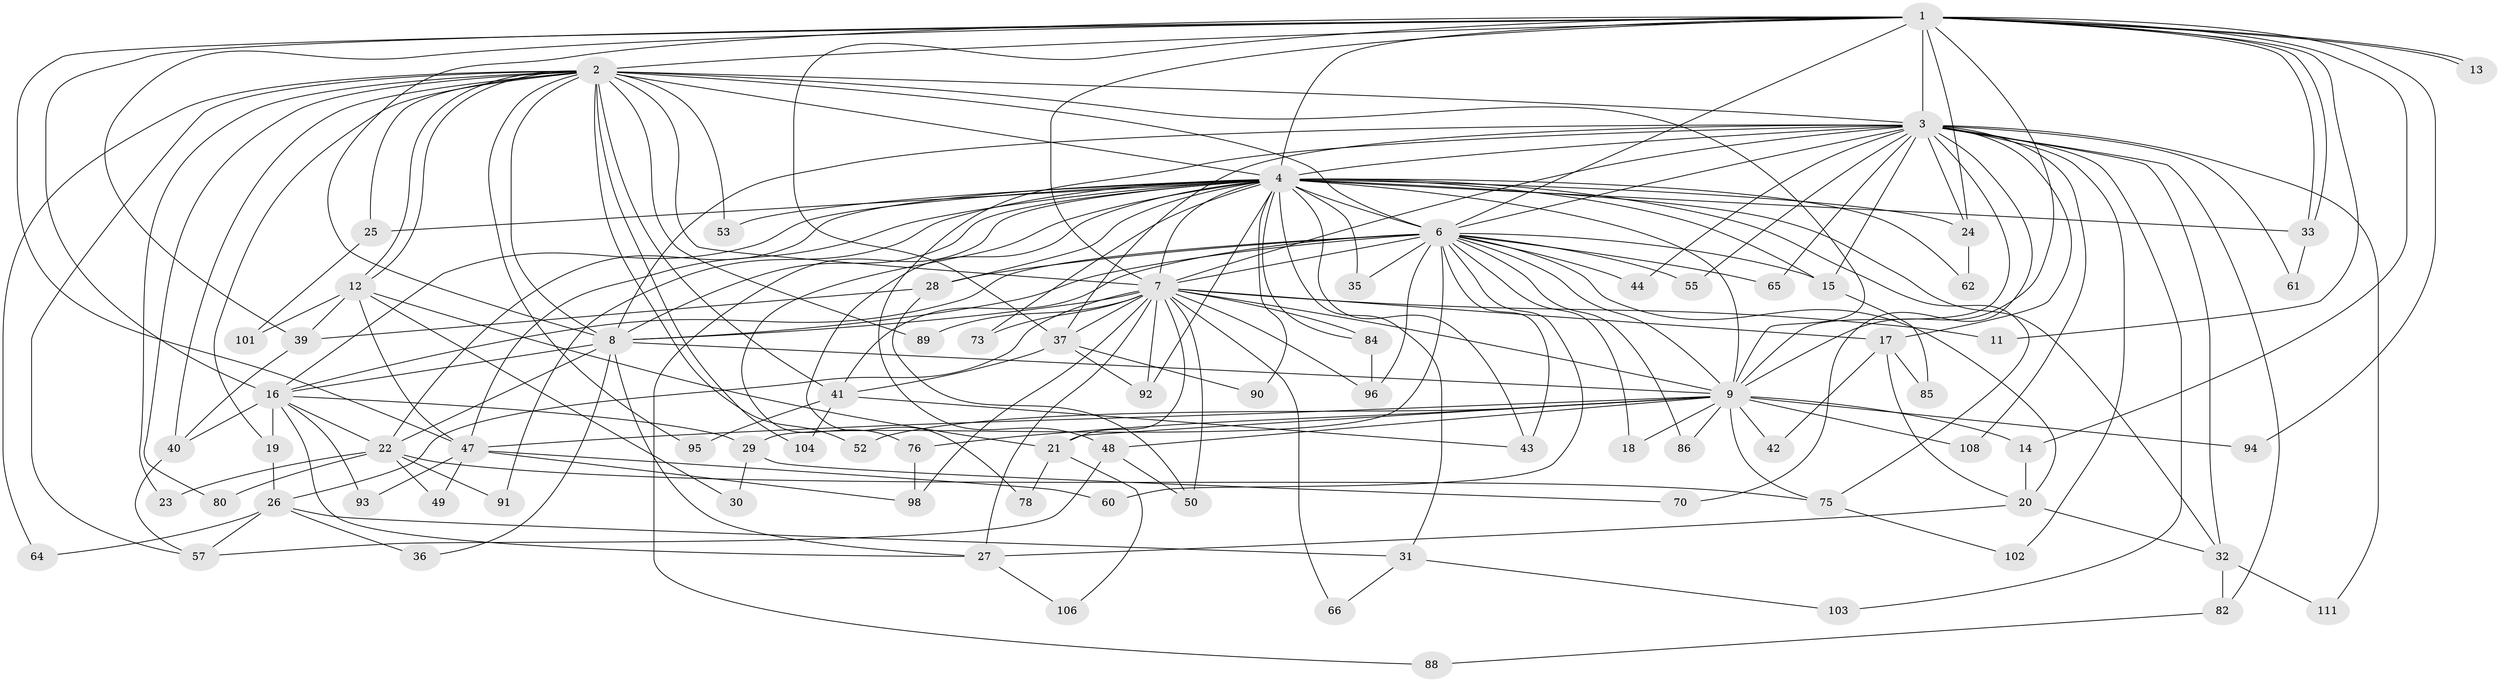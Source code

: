 // original degree distribution, {21: 0.009009009009009009, 26: 0.009009009009009009, 25: 0.018018018018018018, 19: 0.009009009009009009, 23: 0.018018018018018018, 13: 0.009009009009009009, 15: 0.018018018018018018, 2: 0.5405405405405406, 7: 0.009009009009009009, 3: 0.1891891891891892, 5: 0.04504504504504504, 10: 0.009009009009009009, 4: 0.08108108108108109, 8: 0.018018018018018018, 6: 0.018018018018018018}
// Generated by graph-tools (version 1.1) at 2025/10/02/27/25 16:10:59]
// undirected, 81 vertices, 199 edges
graph export_dot {
graph [start="1"]
  node [color=gray90,style=filled];
  1 [super="+74"];
  2 [super="+68"];
  3 [super="+71"];
  4 [super="+5"];
  6 [super="+51"];
  7 [super="+34"];
  8 [super="+56"];
  9 [super="+10"];
  11;
  12 [super="+67"];
  13;
  14;
  15 [super="+72"];
  16 [super="+58"];
  17 [super="+105"];
  18;
  19;
  20 [super="+59"];
  21 [super="+99"];
  22 [super="+77"];
  23;
  24 [super="+45"];
  25;
  26;
  27 [super="+69"];
  28;
  29;
  30;
  31;
  32 [super="+109"];
  33 [super="+38"];
  35;
  36;
  37 [super="+87"];
  39 [super="+100"];
  40 [super="+79"];
  41;
  42;
  43 [super="+46"];
  44;
  47 [super="+54"];
  48;
  49;
  50 [super="+81"];
  52;
  53;
  55;
  57 [super="+63"];
  60;
  61;
  62;
  64;
  65;
  66;
  70;
  73;
  75 [super="+83"];
  76;
  78;
  80;
  82;
  84;
  85;
  86;
  88;
  89;
  90;
  91;
  92 [super="+107"];
  93;
  94;
  95;
  96 [super="+97"];
  98 [super="+110"];
  101;
  102;
  103;
  104;
  106;
  108;
  111;
  1 -- 2;
  1 -- 3;
  1 -- 4 [weight=2];
  1 -- 6;
  1 -- 7;
  1 -- 8;
  1 -- 9 [weight=2];
  1 -- 11;
  1 -- 13;
  1 -- 13;
  1 -- 14;
  1 -- 24;
  1 -- 33;
  1 -- 33;
  1 -- 37;
  1 -- 39;
  1 -- 47;
  1 -- 94;
  1 -- 16;
  2 -- 3;
  2 -- 4 [weight=2];
  2 -- 6;
  2 -- 7 [weight=3];
  2 -- 8;
  2 -- 9 [weight=2];
  2 -- 12;
  2 -- 12;
  2 -- 19;
  2 -- 23;
  2 -- 25;
  2 -- 40;
  2 -- 41;
  2 -- 52;
  2 -- 53;
  2 -- 64;
  2 -- 80;
  2 -- 89;
  2 -- 95;
  2 -- 104;
  2 -- 57;
  3 -- 4 [weight=2];
  3 -- 6;
  3 -- 7;
  3 -- 8;
  3 -- 9 [weight=2];
  3 -- 17;
  3 -- 24;
  3 -- 32;
  3 -- 37;
  3 -- 44;
  3 -- 48;
  3 -- 55;
  3 -- 61;
  3 -- 65;
  3 -- 70;
  3 -- 82;
  3 -- 102;
  3 -- 103;
  3 -- 108;
  3 -- 111;
  3 -- 15;
  4 -- 6 [weight=2];
  4 -- 7 [weight=2];
  4 -- 8 [weight=2];
  4 -- 9 [weight=4];
  4 -- 15 [weight=2];
  4 -- 16;
  4 -- 28;
  4 -- 31;
  4 -- 32;
  4 -- 76;
  4 -- 78;
  4 -- 91;
  4 -- 92;
  4 -- 73;
  4 -- 75;
  4 -- 84;
  4 -- 22;
  4 -- 88;
  4 -- 25;
  4 -- 90;
  4 -- 35;
  4 -- 43;
  4 -- 53;
  4 -- 62;
  4 -- 47;
  4 -- 24;
  4 -- 33;
  6 -- 7;
  6 -- 8;
  6 -- 9 [weight=2];
  6 -- 15;
  6 -- 16;
  6 -- 18;
  6 -- 20;
  6 -- 28;
  6 -- 29;
  6 -- 35;
  6 -- 43;
  6 -- 44;
  6 -- 55;
  6 -- 60;
  6 -- 65;
  6 -- 86;
  6 -- 41;
  6 -- 96;
  7 -- 8;
  7 -- 9 [weight=2];
  7 -- 11;
  7 -- 17;
  7 -- 21;
  7 -- 26;
  7 -- 27;
  7 -- 66;
  7 -- 73;
  7 -- 84;
  7 -- 89;
  7 -- 92;
  7 -- 96;
  7 -- 37;
  7 -- 98;
  7 -- 50;
  8 -- 9 [weight=2];
  8 -- 22;
  8 -- 27;
  8 -- 36;
  8 -- 16;
  9 -- 42;
  9 -- 47;
  9 -- 48;
  9 -- 76;
  9 -- 94;
  9 -- 108;
  9 -- 14;
  9 -- 18;
  9 -- 52;
  9 -- 21;
  9 -- 86;
  9 -- 75;
  12 -- 21;
  12 -- 30;
  12 -- 101;
  12 -- 39;
  12 -- 47;
  14 -- 20;
  15 -- 85;
  16 -- 19;
  16 -- 29;
  16 -- 93;
  16 -- 22;
  16 -- 27;
  16 -- 40;
  17 -- 42;
  17 -- 85;
  17 -- 20;
  19 -- 26;
  20 -- 27;
  20 -- 32;
  21 -- 78;
  21 -- 106;
  22 -- 23;
  22 -- 49;
  22 -- 75;
  22 -- 80;
  22 -- 91;
  24 -- 62;
  25 -- 101;
  26 -- 31;
  26 -- 36;
  26 -- 57;
  26 -- 64;
  27 -- 106;
  28 -- 39;
  28 -- 50;
  29 -- 30;
  29 -- 70;
  31 -- 66;
  31 -- 103;
  32 -- 82;
  32 -- 111;
  33 -- 61;
  37 -- 41;
  37 -- 90;
  37 -- 92;
  39 -- 40;
  40 -- 57;
  41 -- 95;
  41 -- 104;
  41 -- 43;
  47 -- 49;
  47 -- 60;
  47 -- 93;
  47 -- 98;
  48 -- 50;
  48 -- 57;
  75 -- 102;
  76 -- 98;
  82 -- 88;
  84 -- 96;
}
